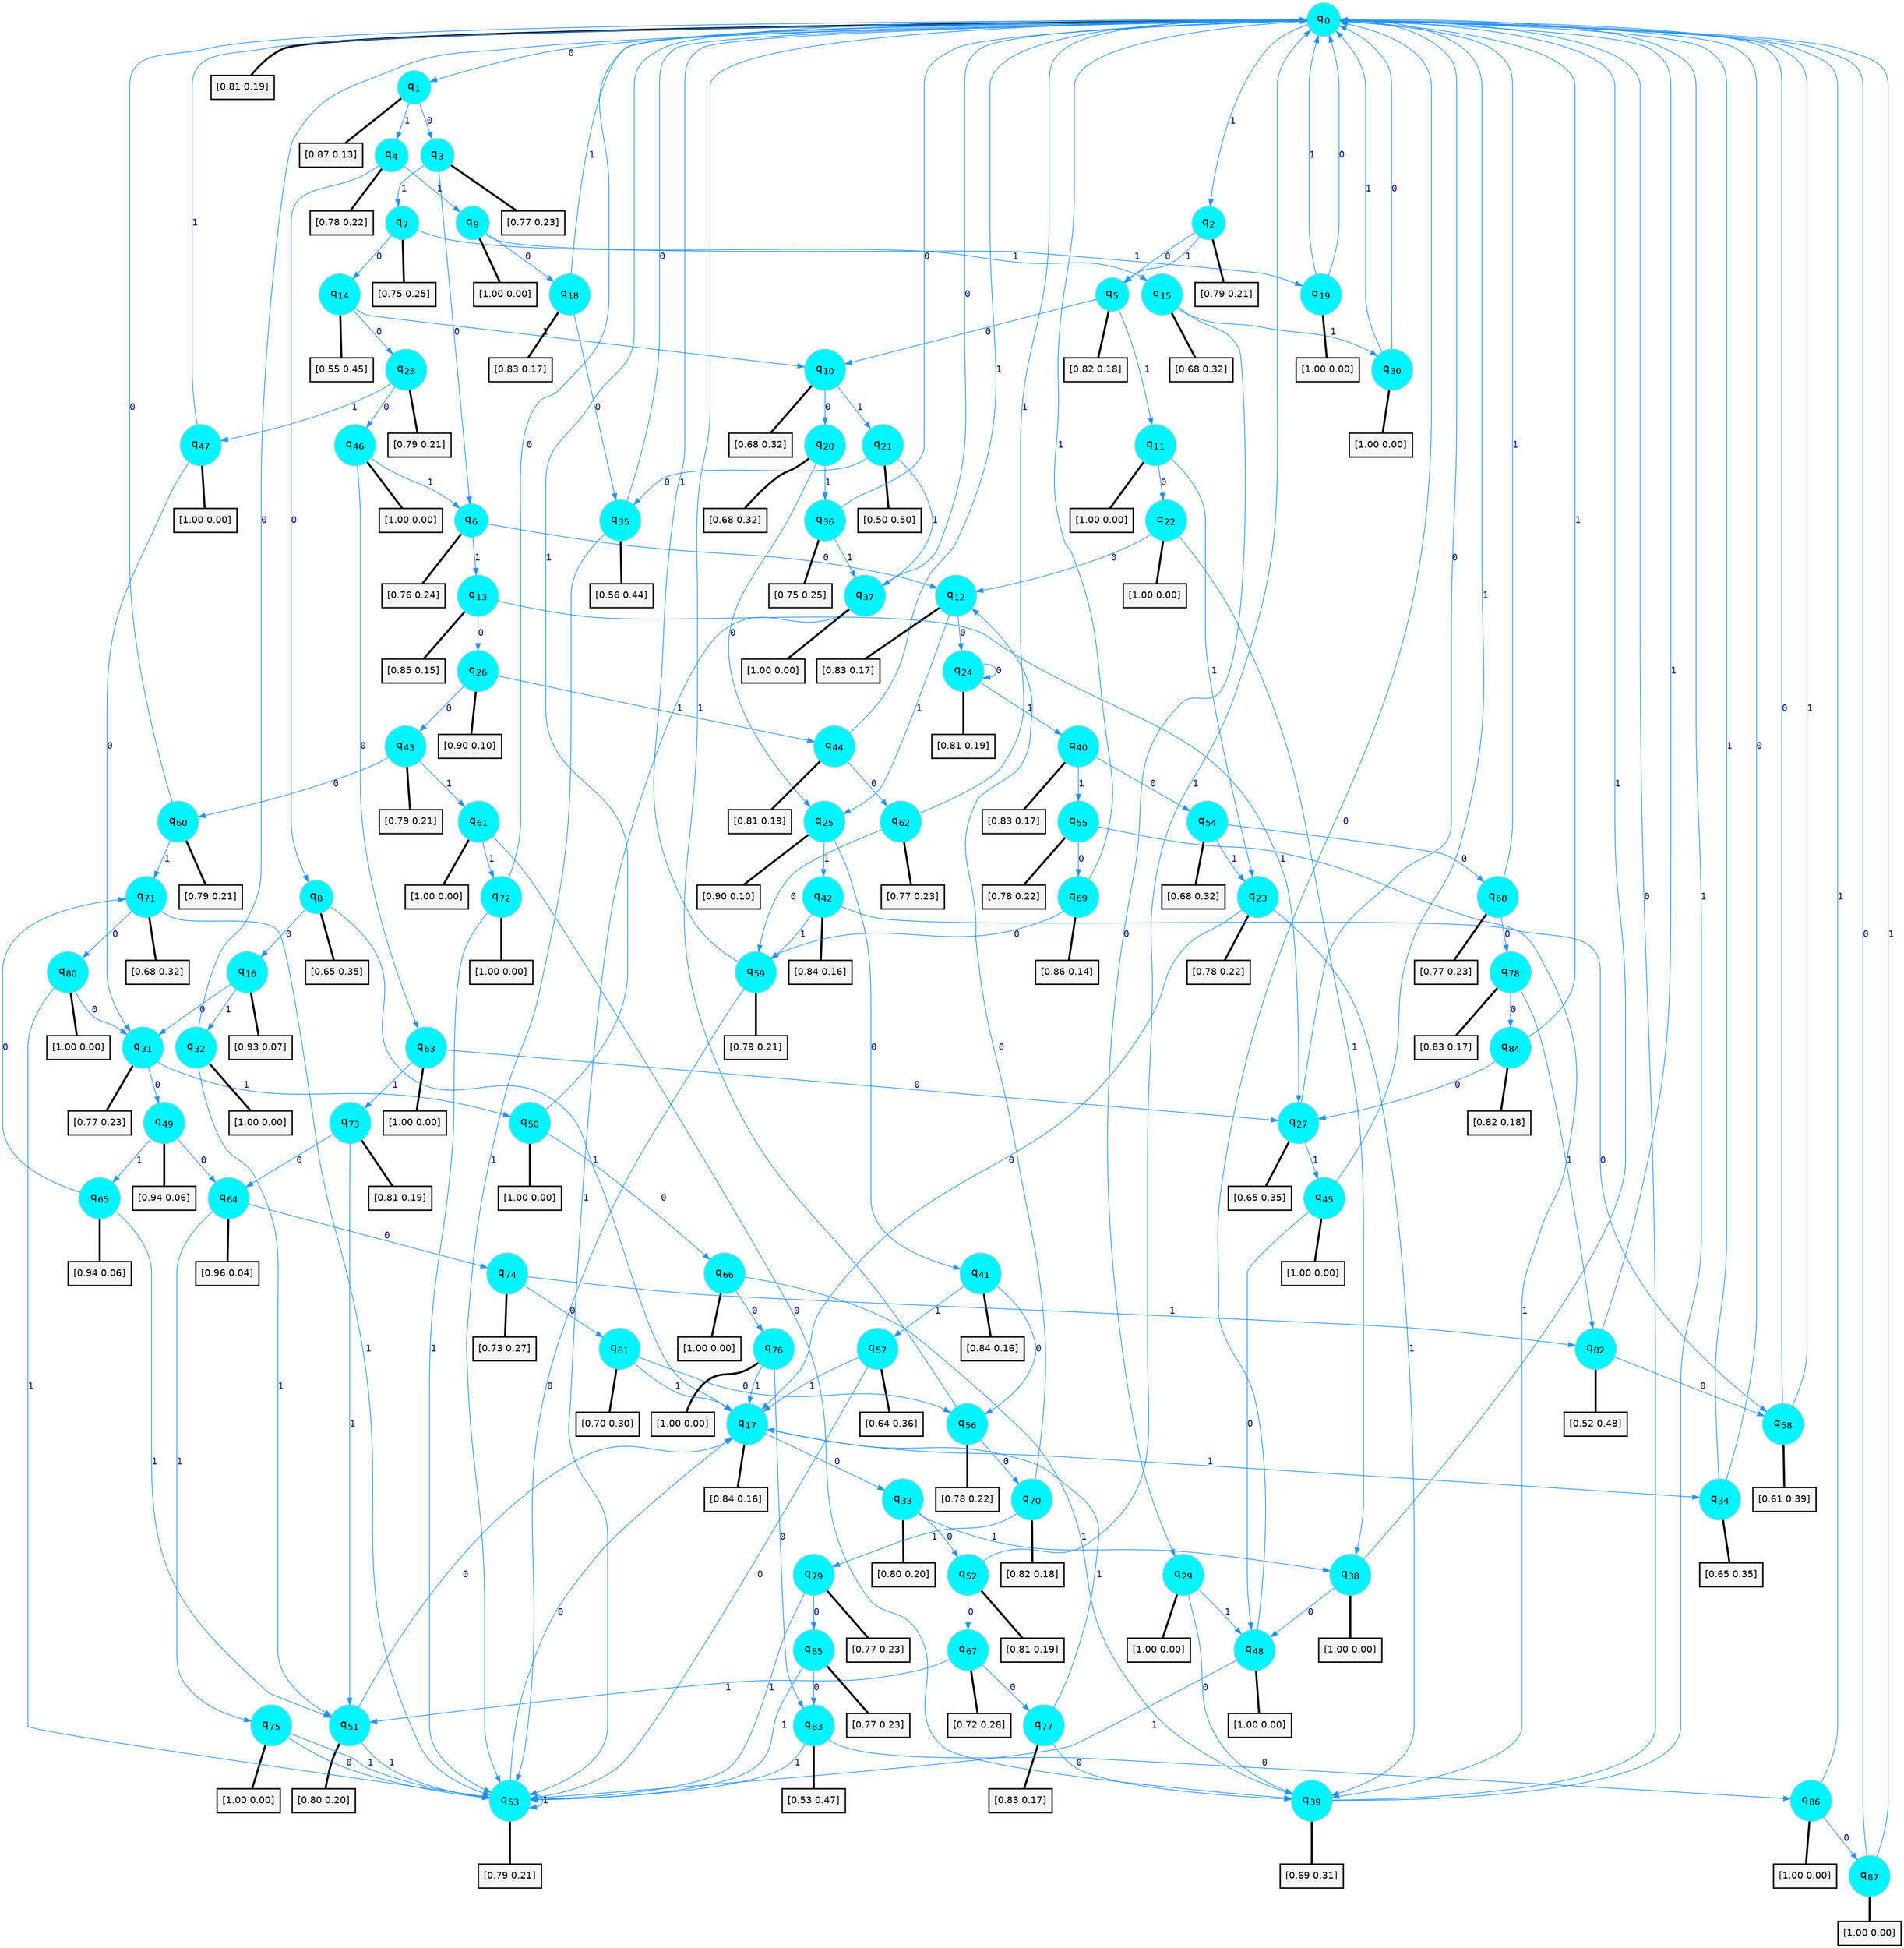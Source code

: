 digraph G {
graph [
bgcolor=transparent, dpi=300, rankdir=TD, size="40,25"];
node [
color=gray, fillcolor=turquoise1, fontcolor=black, fontname=Helvetica, fontsize=16, fontweight=bold, shape=circle, style=filled];
edge [
arrowsize=1, color=dodgerblue1, fontcolor=midnightblue, fontname=courier, fontweight=bold, penwidth=1, style=solid, weight=20];
0[label=<q<SUB>0</SUB>>];
1[label=<q<SUB>1</SUB>>];
2[label=<q<SUB>2</SUB>>];
3[label=<q<SUB>3</SUB>>];
4[label=<q<SUB>4</SUB>>];
5[label=<q<SUB>5</SUB>>];
6[label=<q<SUB>6</SUB>>];
7[label=<q<SUB>7</SUB>>];
8[label=<q<SUB>8</SUB>>];
9[label=<q<SUB>9</SUB>>];
10[label=<q<SUB>10</SUB>>];
11[label=<q<SUB>11</SUB>>];
12[label=<q<SUB>12</SUB>>];
13[label=<q<SUB>13</SUB>>];
14[label=<q<SUB>14</SUB>>];
15[label=<q<SUB>15</SUB>>];
16[label=<q<SUB>16</SUB>>];
17[label=<q<SUB>17</SUB>>];
18[label=<q<SUB>18</SUB>>];
19[label=<q<SUB>19</SUB>>];
20[label=<q<SUB>20</SUB>>];
21[label=<q<SUB>21</SUB>>];
22[label=<q<SUB>22</SUB>>];
23[label=<q<SUB>23</SUB>>];
24[label=<q<SUB>24</SUB>>];
25[label=<q<SUB>25</SUB>>];
26[label=<q<SUB>26</SUB>>];
27[label=<q<SUB>27</SUB>>];
28[label=<q<SUB>28</SUB>>];
29[label=<q<SUB>29</SUB>>];
30[label=<q<SUB>30</SUB>>];
31[label=<q<SUB>31</SUB>>];
32[label=<q<SUB>32</SUB>>];
33[label=<q<SUB>33</SUB>>];
34[label=<q<SUB>34</SUB>>];
35[label=<q<SUB>35</SUB>>];
36[label=<q<SUB>36</SUB>>];
37[label=<q<SUB>37</SUB>>];
38[label=<q<SUB>38</SUB>>];
39[label=<q<SUB>39</SUB>>];
40[label=<q<SUB>40</SUB>>];
41[label=<q<SUB>41</SUB>>];
42[label=<q<SUB>42</SUB>>];
43[label=<q<SUB>43</SUB>>];
44[label=<q<SUB>44</SUB>>];
45[label=<q<SUB>45</SUB>>];
46[label=<q<SUB>46</SUB>>];
47[label=<q<SUB>47</SUB>>];
48[label=<q<SUB>48</SUB>>];
49[label=<q<SUB>49</SUB>>];
50[label=<q<SUB>50</SUB>>];
51[label=<q<SUB>51</SUB>>];
52[label=<q<SUB>52</SUB>>];
53[label=<q<SUB>53</SUB>>];
54[label=<q<SUB>54</SUB>>];
55[label=<q<SUB>55</SUB>>];
56[label=<q<SUB>56</SUB>>];
57[label=<q<SUB>57</SUB>>];
58[label=<q<SUB>58</SUB>>];
59[label=<q<SUB>59</SUB>>];
60[label=<q<SUB>60</SUB>>];
61[label=<q<SUB>61</SUB>>];
62[label=<q<SUB>62</SUB>>];
63[label=<q<SUB>63</SUB>>];
64[label=<q<SUB>64</SUB>>];
65[label=<q<SUB>65</SUB>>];
66[label=<q<SUB>66</SUB>>];
67[label=<q<SUB>67</SUB>>];
68[label=<q<SUB>68</SUB>>];
69[label=<q<SUB>69</SUB>>];
70[label=<q<SUB>70</SUB>>];
71[label=<q<SUB>71</SUB>>];
72[label=<q<SUB>72</SUB>>];
73[label=<q<SUB>73</SUB>>];
74[label=<q<SUB>74</SUB>>];
75[label=<q<SUB>75</SUB>>];
76[label=<q<SUB>76</SUB>>];
77[label=<q<SUB>77</SUB>>];
78[label=<q<SUB>78</SUB>>];
79[label=<q<SUB>79</SUB>>];
80[label=<q<SUB>80</SUB>>];
81[label=<q<SUB>81</SUB>>];
82[label=<q<SUB>82</SUB>>];
83[label=<q<SUB>83</SUB>>];
84[label=<q<SUB>84</SUB>>];
85[label=<q<SUB>85</SUB>>];
86[label=<q<SUB>86</SUB>>];
87[label=<q<SUB>87</SUB>>];
88[label="[0.81 0.19]", shape=box,fontcolor=black, fontname=Helvetica, fontsize=14, penwidth=2, fillcolor=whitesmoke,color=black];
89[label="[0.87 0.13]", shape=box,fontcolor=black, fontname=Helvetica, fontsize=14, penwidth=2, fillcolor=whitesmoke,color=black];
90[label="[0.79 0.21]", shape=box,fontcolor=black, fontname=Helvetica, fontsize=14, penwidth=2, fillcolor=whitesmoke,color=black];
91[label="[0.77 0.23]", shape=box,fontcolor=black, fontname=Helvetica, fontsize=14, penwidth=2, fillcolor=whitesmoke,color=black];
92[label="[0.78 0.22]", shape=box,fontcolor=black, fontname=Helvetica, fontsize=14, penwidth=2, fillcolor=whitesmoke,color=black];
93[label="[0.82 0.18]", shape=box,fontcolor=black, fontname=Helvetica, fontsize=14, penwidth=2, fillcolor=whitesmoke,color=black];
94[label="[0.76 0.24]", shape=box,fontcolor=black, fontname=Helvetica, fontsize=14, penwidth=2, fillcolor=whitesmoke,color=black];
95[label="[0.75 0.25]", shape=box,fontcolor=black, fontname=Helvetica, fontsize=14, penwidth=2, fillcolor=whitesmoke,color=black];
96[label="[0.65 0.35]", shape=box,fontcolor=black, fontname=Helvetica, fontsize=14, penwidth=2, fillcolor=whitesmoke,color=black];
97[label="[1.00 0.00]", shape=box,fontcolor=black, fontname=Helvetica, fontsize=14, penwidth=2, fillcolor=whitesmoke,color=black];
98[label="[0.68 0.32]", shape=box,fontcolor=black, fontname=Helvetica, fontsize=14, penwidth=2, fillcolor=whitesmoke,color=black];
99[label="[1.00 0.00]", shape=box,fontcolor=black, fontname=Helvetica, fontsize=14, penwidth=2, fillcolor=whitesmoke,color=black];
100[label="[0.83 0.17]", shape=box,fontcolor=black, fontname=Helvetica, fontsize=14, penwidth=2, fillcolor=whitesmoke,color=black];
101[label="[0.85 0.15]", shape=box,fontcolor=black, fontname=Helvetica, fontsize=14, penwidth=2, fillcolor=whitesmoke,color=black];
102[label="[0.55 0.45]", shape=box,fontcolor=black, fontname=Helvetica, fontsize=14, penwidth=2, fillcolor=whitesmoke,color=black];
103[label="[0.68 0.32]", shape=box,fontcolor=black, fontname=Helvetica, fontsize=14, penwidth=2, fillcolor=whitesmoke,color=black];
104[label="[0.93 0.07]", shape=box,fontcolor=black, fontname=Helvetica, fontsize=14, penwidth=2, fillcolor=whitesmoke,color=black];
105[label="[0.84 0.16]", shape=box,fontcolor=black, fontname=Helvetica, fontsize=14, penwidth=2, fillcolor=whitesmoke,color=black];
106[label="[0.83 0.17]", shape=box,fontcolor=black, fontname=Helvetica, fontsize=14, penwidth=2, fillcolor=whitesmoke,color=black];
107[label="[1.00 0.00]", shape=box,fontcolor=black, fontname=Helvetica, fontsize=14, penwidth=2, fillcolor=whitesmoke,color=black];
108[label="[0.68 0.32]", shape=box,fontcolor=black, fontname=Helvetica, fontsize=14, penwidth=2, fillcolor=whitesmoke,color=black];
109[label="[0.50 0.50]", shape=box,fontcolor=black, fontname=Helvetica, fontsize=14, penwidth=2, fillcolor=whitesmoke,color=black];
110[label="[1.00 0.00]", shape=box,fontcolor=black, fontname=Helvetica, fontsize=14, penwidth=2, fillcolor=whitesmoke,color=black];
111[label="[0.78 0.22]", shape=box,fontcolor=black, fontname=Helvetica, fontsize=14, penwidth=2, fillcolor=whitesmoke,color=black];
112[label="[0.81 0.19]", shape=box,fontcolor=black, fontname=Helvetica, fontsize=14, penwidth=2, fillcolor=whitesmoke,color=black];
113[label="[0.90 0.10]", shape=box,fontcolor=black, fontname=Helvetica, fontsize=14, penwidth=2, fillcolor=whitesmoke,color=black];
114[label="[0.90 0.10]", shape=box,fontcolor=black, fontname=Helvetica, fontsize=14, penwidth=2, fillcolor=whitesmoke,color=black];
115[label="[0.65 0.35]", shape=box,fontcolor=black, fontname=Helvetica, fontsize=14, penwidth=2, fillcolor=whitesmoke,color=black];
116[label="[0.79 0.21]", shape=box,fontcolor=black, fontname=Helvetica, fontsize=14, penwidth=2, fillcolor=whitesmoke,color=black];
117[label="[1.00 0.00]", shape=box,fontcolor=black, fontname=Helvetica, fontsize=14, penwidth=2, fillcolor=whitesmoke,color=black];
118[label="[1.00 0.00]", shape=box,fontcolor=black, fontname=Helvetica, fontsize=14, penwidth=2, fillcolor=whitesmoke,color=black];
119[label="[0.77 0.23]", shape=box,fontcolor=black, fontname=Helvetica, fontsize=14, penwidth=2, fillcolor=whitesmoke,color=black];
120[label="[1.00 0.00]", shape=box,fontcolor=black, fontname=Helvetica, fontsize=14, penwidth=2, fillcolor=whitesmoke,color=black];
121[label="[0.80 0.20]", shape=box,fontcolor=black, fontname=Helvetica, fontsize=14, penwidth=2, fillcolor=whitesmoke,color=black];
122[label="[0.65 0.35]", shape=box,fontcolor=black, fontname=Helvetica, fontsize=14, penwidth=2, fillcolor=whitesmoke,color=black];
123[label="[0.56 0.44]", shape=box,fontcolor=black, fontname=Helvetica, fontsize=14, penwidth=2, fillcolor=whitesmoke,color=black];
124[label="[0.75 0.25]", shape=box,fontcolor=black, fontname=Helvetica, fontsize=14, penwidth=2, fillcolor=whitesmoke,color=black];
125[label="[1.00 0.00]", shape=box,fontcolor=black, fontname=Helvetica, fontsize=14, penwidth=2, fillcolor=whitesmoke,color=black];
126[label="[1.00 0.00]", shape=box,fontcolor=black, fontname=Helvetica, fontsize=14, penwidth=2, fillcolor=whitesmoke,color=black];
127[label="[0.69 0.31]", shape=box,fontcolor=black, fontname=Helvetica, fontsize=14, penwidth=2, fillcolor=whitesmoke,color=black];
128[label="[0.83 0.17]", shape=box,fontcolor=black, fontname=Helvetica, fontsize=14, penwidth=2, fillcolor=whitesmoke,color=black];
129[label="[0.84 0.16]", shape=box,fontcolor=black, fontname=Helvetica, fontsize=14, penwidth=2, fillcolor=whitesmoke,color=black];
130[label="[0.84 0.16]", shape=box,fontcolor=black, fontname=Helvetica, fontsize=14, penwidth=2, fillcolor=whitesmoke,color=black];
131[label="[0.79 0.21]", shape=box,fontcolor=black, fontname=Helvetica, fontsize=14, penwidth=2, fillcolor=whitesmoke,color=black];
132[label="[0.81 0.19]", shape=box,fontcolor=black, fontname=Helvetica, fontsize=14, penwidth=2, fillcolor=whitesmoke,color=black];
133[label="[1.00 0.00]", shape=box,fontcolor=black, fontname=Helvetica, fontsize=14, penwidth=2, fillcolor=whitesmoke,color=black];
134[label="[1.00 0.00]", shape=box,fontcolor=black, fontname=Helvetica, fontsize=14, penwidth=2, fillcolor=whitesmoke,color=black];
135[label="[1.00 0.00]", shape=box,fontcolor=black, fontname=Helvetica, fontsize=14, penwidth=2, fillcolor=whitesmoke,color=black];
136[label="[1.00 0.00]", shape=box,fontcolor=black, fontname=Helvetica, fontsize=14, penwidth=2, fillcolor=whitesmoke,color=black];
137[label="[0.94 0.06]", shape=box,fontcolor=black, fontname=Helvetica, fontsize=14, penwidth=2, fillcolor=whitesmoke,color=black];
138[label="[1.00 0.00]", shape=box,fontcolor=black, fontname=Helvetica, fontsize=14, penwidth=2, fillcolor=whitesmoke,color=black];
139[label="[0.80 0.20]", shape=box,fontcolor=black, fontname=Helvetica, fontsize=14, penwidth=2, fillcolor=whitesmoke,color=black];
140[label="[0.81 0.19]", shape=box,fontcolor=black, fontname=Helvetica, fontsize=14, penwidth=2, fillcolor=whitesmoke,color=black];
141[label="[0.79 0.21]", shape=box,fontcolor=black, fontname=Helvetica, fontsize=14, penwidth=2, fillcolor=whitesmoke,color=black];
142[label="[0.68 0.32]", shape=box,fontcolor=black, fontname=Helvetica, fontsize=14, penwidth=2, fillcolor=whitesmoke,color=black];
143[label="[0.78 0.22]", shape=box,fontcolor=black, fontname=Helvetica, fontsize=14, penwidth=2, fillcolor=whitesmoke,color=black];
144[label="[0.78 0.22]", shape=box,fontcolor=black, fontname=Helvetica, fontsize=14, penwidth=2, fillcolor=whitesmoke,color=black];
145[label="[0.64 0.36]", shape=box,fontcolor=black, fontname=Helvetica, fontsize=14, penwidth=2, fillcolor=whitesmoke,color=black];
146[label="[0.61 0.39]", shape=box,fontcolor=black, fontname=Helvetica, fontsize=14, penwidth=2, fillcolor=whitesmoke,color=black];
147[label="[0.79 0.21]", shape=box,fontcolor=black, fontname=Helvetica, fontsize=14, penwidth=2, fillcolor=whitesmoke,color=black];
148[label="[0.79 0.21]", shape=box,fontcolor=black, fontname=Helvetica, fontsize=14, penwidth=2, fillcolor=whitesmoke,color=black];
149[label="[1.00 0.00]", shape=box,fontcolor=black, fontname=Helvetica, fontsize=14, penwidth=2, fillcolor=whitesmoke,color=black];
150[label="[0.77 0.23]", shape=box,fontcolor=black, fontname=Helvetica, fontsize=14, penwidth=2, fillcolor=whitesmoke,color=black];
151[label="[1.00 0.00]", shape=box,fontcolor=black, fontname=Helvetica, fontsize=14, penwidth=2, fillcolor=whitesmoke,color=black];
152[label="[0.96 0.04]", shape=box,fontcolor=black, fontname=Helvetica, fontsize=14, penwidth=2, fillcolor=whitesmoke,color=black];
153[label="[0.94 0.06]", shape=box,fontcolor=black, fontname=Helvetica, fontsize=14, penwidth=2, fillcolor=whitesmoke,color=black];
154[label="[1.00 0.00]", shape=box,fontcolor=black, fontname=Helvetica, fontsize=14, penwidth=2, fillcolor=whitesmoke,color=black];
155[label="[0.72 0.28]", shape=box,fontcolor=black, fontname=Helvetica, fontsize=14, penwidth=2, fillcolor=whitesmoke,color=black];
156[label="[0.77 0.23]", shape=box,fontcolor=black, fontname=Helvetica, fontsize=14, penwidth=2, fillcolor=whitesmoke,color=black];
157[label="[0.86 0.14]", shape=box,fontcolor=black, fontname=Helvetica, fontsize=14, penwidth=2, fillcolor=whitesmoke,color=black];
158[label="[0.82 0.18]", shape=box,fontcolor=black, fontname=Helvetica, fontsize=14, penwidth=2, fillcolor=whitesmoke,color=black];
159[label="[0.68 0.32]", shape=box,fontcolor=black, fontname=Helvetica, fontsize=14, penwidth=2, fillcolor=whitesmoke,color=black];
160[label="[1.00 0.00]", shape=box,fontcolor=black, fontname=Helvetica, fontsize=14, penwidth=2, fillcolor=whitesmoke,color=black];
161[label="[0.81 0.19]", shape=box,fontcolor=black, fontname=Helvetica, fontsize=14, penwidth=2, fillcolor=whitesmoke,color=black];
162[label="[0.73 0.27]", shape=box,fontcolor=black, fontname=Helvetica, fontsize=14, penwidth=2, fillcolor=whitesmoke,color=black];
163[label="[1.00 0.00]", shape=box,fontcolor=black, fontname=Helvetica, fontsize=14, penwidth=2, fillcolor=whitesmoke,color=black];
164[label="[1.00 0.00]", shape=box,fontcolor=black, fontname=Helvetica, fontsize=14, penwidth=2, fillcolor=whitesmoke,color=black];
165[label="[0.83 0.17]", shape=box,fontcolor=black, fontname=Helvetica, fontsize=14, penwidth=2, fillcolor=whitesmoke,color=black];
166[label="[0.83 0.17]", shape=box,fontcolor=black, fontname=Helvetica, fontsize=14, penwidth=2, fillcolor=whitesmoke,color=black];
167[label="[0.77 0.23]", shape=box,fontcolor=black, fontname=Helvetica, fontsize=14, penwidth=2, fillcolor=whitesmoke,color=black];
168[label="[1.00 0.00]", shape=box,fontcolor=black, fontname=Helvetica, fontsize=14, penwidth=2, fillcolor=whitesmoke,color=black];
169[label="[0.70 0.30]", shape=box,fontcolor=black, fontname=Helvetica, fontsize=14, penwidth=2, fillcolor=whitesmoke,color=black];
170[label="[0.52 0.48]", shape=box,fontcolor=black, fontname=Helvetica, fontsize=14, penwidth=2, fillcolor=whitesmoke,color=black];
171[label="[0.53 0.47]", shape=box,fontcolor=black, fontname=Helvetica, fontsize=14, penwidth=2, fillcolor=whitesmoke,color=black];
172[label="[0.82 0.18]", shape=box,fontcolor=black, fontname=Helvetica, fontsize=14, penwidth=2, fillcolor=whitesmoke,color=black];
173[label="[0.77 0.23]", shape=box,fontcolor=black, fontname=Helvetica, fontsize=14, penwidth=2, fillcolor=whitesmoke,color=black];
174[label="[1.00 0.00]", shape=box,fontcolor=black, fontname=Helvetica, fontsize=14, penwidth=2, fillcolor=whitesmoke,color=black];
175[label="[1.00 0.00]", shape=box,fontcolor=black, fontname=Helvetica, fontsize=14, penwidth=2, fillcolor=whitesmoke,color=black];
0->1 [label=0];
0->2 [label=1];
0->88 [arrowhead=none, penwidth=3,color=black];
1->3 [label=0];
1->4 [label=1];
1->89 [arrowhead=none, penwidth=3,color=black];
2->5 [label=0];
2->5 [label=1];
2->90 [arrowhead=none, penwidth=3,color=black];
3->6 [label=0];
3->7 [label=1];
3->91 [arrowhead=none, penwidth=3,color=black];
4->8 [label=0];
4->9 [label=1];
4->92 [arrowhead=none, penwidth=3,color=black];
5->10 [label=0];
5->11 [label=1];
5->93 [arrowhead=none, penwidth=3,color=black];
6->12 [label=0];
6->13 [label=1];
6->94 [arrowhead=none, penwidth=3,color=black];
7->14 [label=0];
7->15 [label=1];
7->95 [arrowhead=none, penwidth=3,color=black];
8->16 [label=0];
8->17 [label=1];
8->96 [arrowhead=none, penwidth=3,color=black];
9->18 [label=0];
9->19 [label=1];
9->97 [arrowhead=none, penwidth=3,color=black];
10->20 [label=0];
10->21 [label=1];
10->98 [arrowhead=none, penwidth=3,color=black];
11->22 [label=0];
11->23 [label=1];
11->99 [arrowhead=none, penwidth=3,color=black];
12->24 [label=0];
12->25 [label=1];
12->100 [arrowhead=none, penwidth=3,color=black];
13->26 [label=0];
13->27 [label=1];
13->101 [arrowhead=none, penwidth=3,color=black];
14->28 [label=0];
14->10 [label=1];
14->102 [arrowhead=none, penwidth=3,color=black];
15->29 [label=0];
15->30 [label=1];
15->103 [arrowhead=none, penwidth=3,color=black];
16->31 [label=0];
16->32 [label=1];
16->104 [arrowhead=none, penwidth=3,color=black];
17->33 [label=0];
17->34 [label=1];
17->105 [arrowhead=none, penwidth=3,color=black];
18->35 [label=0];
18->0 [label=1];
18->106 [arrowhead=none, penwidth=3,color=black];
19->0 [label=0];
19->0 [label=1];
19->107 [arrowhead=none, penwidth=3,color=black];
20->25 [label=0];
20->36 [label=1];
20->108 [arrowhead=none, penwidth=3,color=black];
21->35 [label=0];
21->37 [label=1];
21->109 [arrowhead=none, penwidth=3,color=black];
22->12 [label=0];
22->38 [label=1];
22->110 [arrowhead=none, penwidth=3,color=black];
23->17 [label=0];
23->39 [label=1];
23->111 [arrowhead=none, penwidth=3,color=black];
24->24 [label=0];
24->40 [label=1];
24->112 [arrowhead=none, penwidth=3,color=black];
25->41 [label=0];
25->42 [label=1];
25->113 [arrowhead=none, penwidth=3,color=black];
26->43 [label=0];
26->44 [label=1];
26->114 [arrowhead=none, penwidth=3,color=black];
27->0 [label=0];
27->45 [label=1];
27->115 [arrowhead=none, penwidth=3,color=black];
28->46 [label=0];
28->47 [label=1];
28->116 [arrowhead=none, penwidth=3,color=black];
29->39 [label=0];
29->48 [label=1];
29->117 [arrowhead=none, penwidth=3,color=black];
30->0 [label=0];
30->0 [label=1];
30->118 [arrowhead=none, penwidth=3,color=black];
31->49 [label=0];
31->50 [label=1];
31->119 [arrowhead=none, penwidth=3,color=black];
32->0 [label=0];
32->51 [label=1];
32->120 [arrowhead=none, penwidth=3,color=black];
33->52 [label=0];
33->38 [label=1];
33->121 [arrowhead=none, penwidth=3,color=black];
34->0 [label=0];
34->0 [label=1];
34->122 [arrowhead=none, penwidth=3,color=black];
35->0 [label=0];
35->53 [label=1];
35->123 [arrowhead=none, penwidth=3,color=black];
36->0 [label=0];
36->37 [label=1];
36->124 [arrowhead=none, penwidth=3,color=black];
37->0 [label=0];
37->53 [label=1];
37->125 [arrowhead=none, penwidth=3,color=black];
38->48 [label=0];
38->0 [label=1];
38->126 [arrowhead=none, penwidth=3,color=black];
39->0 [label=0];
39->0 [label=1];
39->127 [arrowhead=none, penwidth=3,color=black];
40->54 [label=0];
40->55 [label=1];
40->128 [arrowhead=none, penwidth=3,color=black];
41->56 [label=0];
41->57 [label=1];
41->129 [arrowhead=none, penwidth=3,color=black];
42->58 [label=0];
42->59 [label=1];
42->130 [arrowhead=none, penwidth=3,color=black];
43->60 [label=0];
43->61 [label=1];
43->131 [arrowhead=none, penwidth=3,color=black];
44->62 [label=0];
44->0 [label=1];
44->132 [arrowhead=none, penwidth=3,color=black];
45->48 [label=0];
45->0 [label=1];
45->133 [arrowhead=none, penwidth=3,color=black];
46->63 [label=0];
46->6 [label=1];
46->134 [arrowhead=none, penwidth=3,color=black];
47->31 [label=0];
47->0 [label=1];
47->135 [arrowhead=none, penwidth=3,color=black];
48->0 [label=0];
48->53 [label=1];
48->136 [arrowhead=none, penwidth=3,color=black];
49->64 [label=0];
49->65 [label=1];
49->137 [arrowhead=none, penwidth=3,color=black];
50->66 [label=0];
50->0 [label=1];
50->138 [arrowhead=none, penwidth=3,color=black];
51->17 [label=0];
51->53 [label=1];
51->139 [arrowhead=none, penwidth=3,color=black];
52->67 [label=0];
52->0 [label=1];
52->140 [arrowhead=none, penwidth=3,color=black];
53->17 [label=0];
53->53 [label=1];
53->141 [arrowhead=none, penwidth=3,color=black];
54->68 [label=0];
54->23 [label=1];
54->142 [arrowhead=none, penwidth=3,color=black];
55->69 [label=0];
55->39 [label=1];
55->143 [arrowhead=none, penwidth=3,color=black];
56->70 [label=0];
56->0 [label=1];
56->144 [arrowhead=none, penwidth=3,color=black];
57->53 [label=0];
57->17 [label=1];
57->145 [arrowhead=none, penwidth=3,color=black];
58->0 [label=0];
58->0 [label=1];
58->146 [arrowhead=none, penwidth=3,color=black];
59->53 [label=0];
59->0 [label=1];
59->147 [arrowhead=none, penwidth=3,color=black];
60->0 [label=0];
60->71 [label=1];
60->148 [arrowhead=none, penwidth=3,color=black];
61->39 [label=0];
61->72 [label=1];
61->149 [arrowhead=none, penwidth=3,color=black];
62->59 [label=0];
62->0 [label=1];
62->150 [arrowhead=none, penwidth=3,color=black];
63->27 [label=0];
63->73 [label=1];
63->151 [arrowhead=none, penwidth=3,color=black];
64->74 [label=0];
64->75 [label=1];
64->152 [arrowhead=none, penwidth=3,color=black];
65->71 [label=0];
65->51 [label=1];
65->153 [arrowhead=none, penwidth=3,color=black];
66->76 [label=0];
66->39 [label=1];
66->154 [arrowhead=none, penwidth=3,color=black];
67->77 [label=0];
67->51 [label=1];
67->155 [arrowhead=none, penwidth=3,color=black];
68->78 [label=0];
68->0 [label=1];
68->156 [arrowhead=none, penwidth=3,color=black];
69->59 [label=0];
69->0 [label=1];
69->157 [arrowhead=none, penwidth=3,color=black];
70->12 [label=0];
70->79 [label=1];
70->158 [arrowhead=none, penwidth=3,color=black];
71->80 [label=0];
71->53 [label=1];
71->159 [arrowhead=none, penwidth=3,color=black];
72->0 [label=0];
72->53 [label=1];
72->160 [arrowhead=none, penwidth=3,color=black];
73->64 [label=0];
73->51 [label=1];
73->161 [arrowhead=none, penwidth=3,color=black];
74->81 [label=0];
74->82 [label=1];
74->162 [arrowhead=none, penwidth=3,color=black];
75->53 [label=0];
75->53 [label=1];
75->163 [arrowhead=none, penwidth=3,color=black];
76->83 [label=0];
76->17 [label=1];
76->164 [arrowhead=none, penwidth=3,color=black];
77->39 [label=0];
77->17 [label=1];
77->165 [arrowhead=none, penwidth=3,color=black];
78->84 [label=0];
78->82 [label=1];
78->166 [arrowhead=none, penwidth=3,color=black];
79->85 [label=0];
79->53 [label=1];
79->167 [arrowhead=none, penwidth=3,color=black];
80->31 [label=0];
80->53 [label=1];
80->168 [arrowhead=none, penwidth=3,color=black];
81->56 [label=0];
81->17 [label=1];
81->169 [arrowhead=none, penwidth=3,color=black];
82->58 [label=0];
82->0 [label=1];
82->170 [arrowhead=none, penwidth=3,color=black];
83->86 [label=0];
83->53 [label=1];
83->171 [arrowhead=none, penwidth=3,color=black];
84->27 [label=0];
84->0 [label=1];
84->172 [arrowhead=none, penwidth=3,color=black];
85->83 [label=0];
85->53 [label=1];
85->173 [arrowhead=none, penwidth=3,color=black];
86->87 [label=0];
86->0 [label=1];
86->174 [arrowhead=none, penwidth=3,color=black];
87->0 [label=0];
87->0 [label=1];
87->175 [arrowhead=none, penwidth=3,color=black];
}
